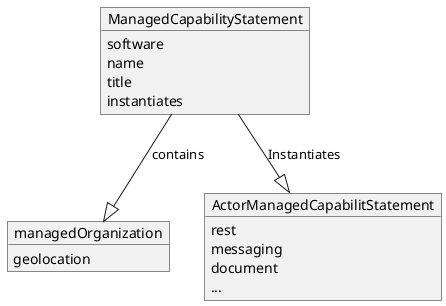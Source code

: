 @startuml

object managedOrganization{
    geolocation
}
Object ManagedCapabilityStatement{
software
name
title 
instantiates 
}
Object ActorManagedCapabilitStatement{
rest
messaging
document
...
}


ManagedCapabilityStatement --|> managedOrganization: contains
ManagedCapabilityStatement --|> ActorManagedCapabilitStatement: Instantiates


@enduml
